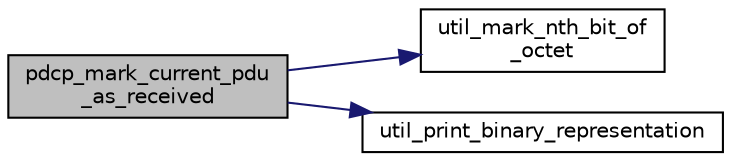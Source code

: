 digraph "pdcp_mark_current_pdu_as_received"
{
 // LATEX_PDF_SIZE
  edge [fontname="Helvetica",fontsize="10",labelfontname="Helvetica",labelfontsize="10"];
  node [fontname="Helvetica",fontsize="10",shape=record];
  rankdir="LR";
  Node1 [label="pdcp_mark_current_pdu\l_as_received",height=0.2,width=0.4,color="black", fillcolor="grey75", style="filled", fontcolor="black",tooltip=" "];
  Node1 -> Node2 [color="midnightblue",fontsize="10",style="solid",fontname="Helvetica"];
  Node2 [label="util_mark_nth_bit_of\l_octet",height=0.2,width=0.4,color="black", fillcolor="white", style="filled",URL="$pdcp__primitives_8c.html#a76bbf819ccacf12995856347858cda2f",tooltip=" "];
  Node1 -> Node3 [color="midnightblue",fontsize="10",style="solid",fontname="Helvetica"];
  Node3 [label="util_print_binary_representation",height=0.2,width=0.4,color="black", fillcolor="white", style="filled",URL="$pdcp__util_8c.html#abb7f3d7988f5906a9c04eaa9b8d118f3",tooltip=" "];
}
